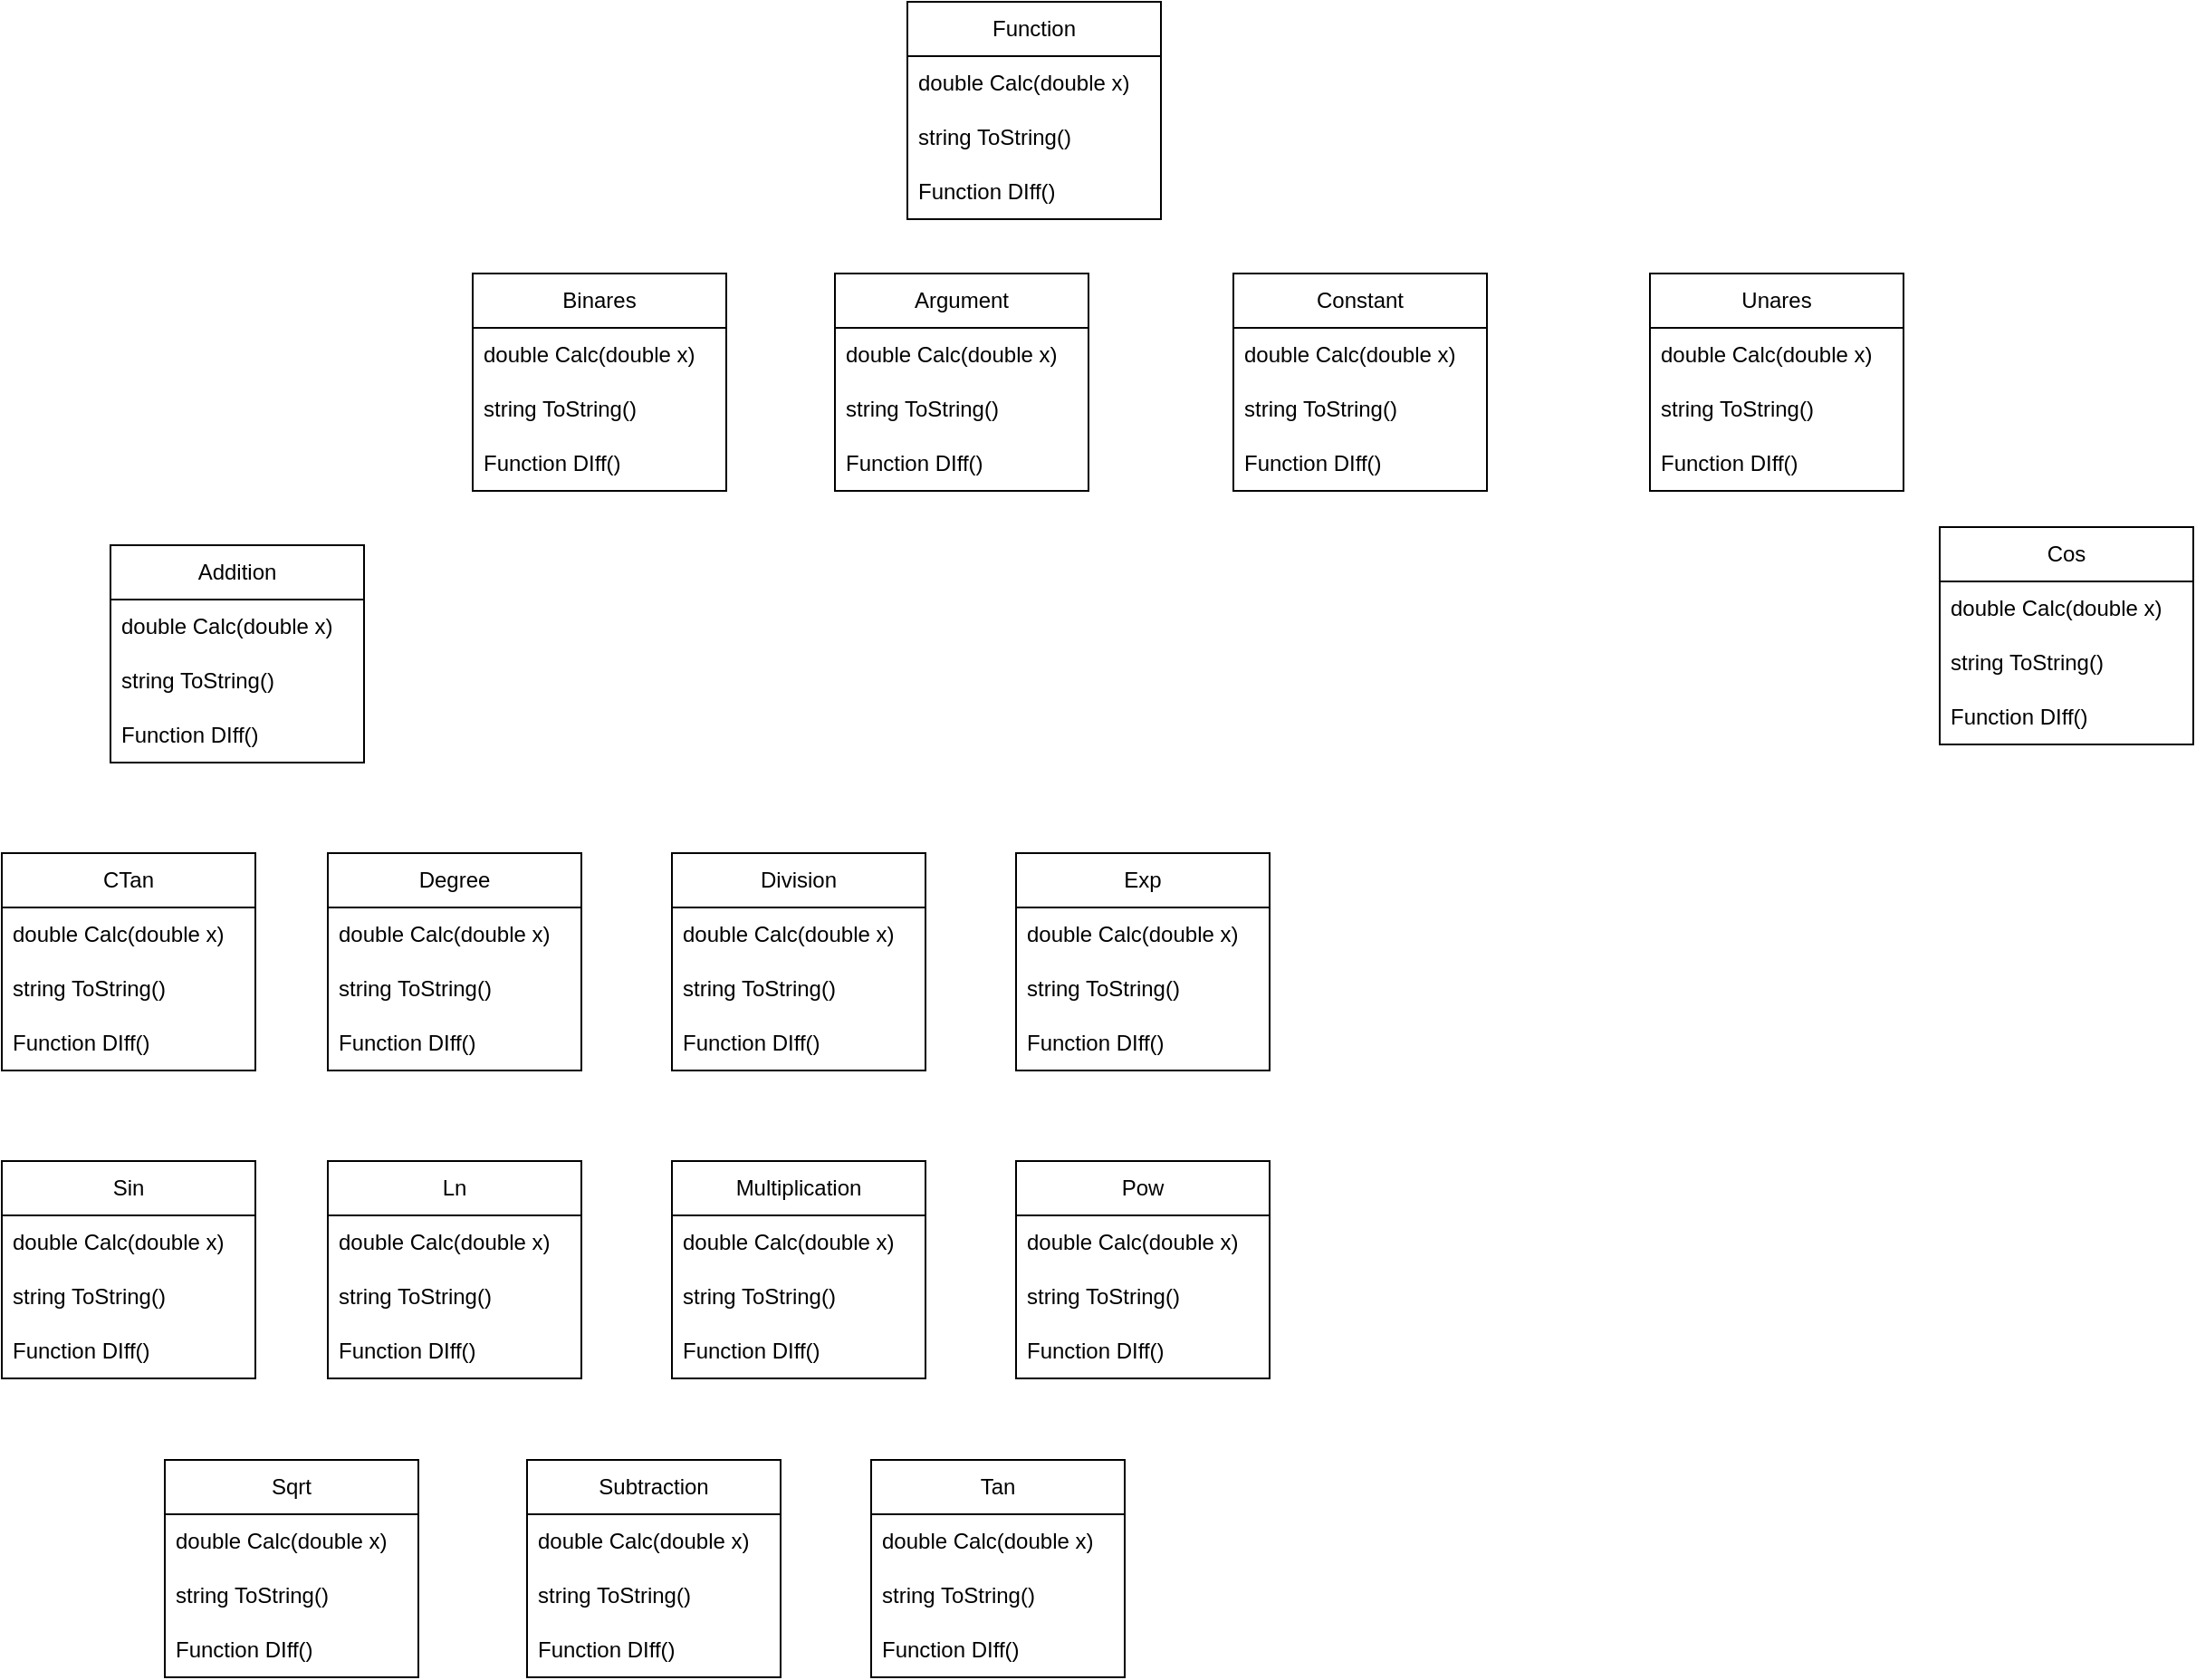<mxfile version="20.6.0" type="github">
  <diagram id="C5RBs43oDa-KdzZeNtuy" name="Page-1">
    <mxGraphModel dx="1284" dy="711" grid="1" gridSize="10" guides="1" tooltips="1" connect="1" arrows="1" fold="1" page="1" pageScale="1" pageWidth="3300" pageHeight="4681" math="0" shadow="0">
      <root>
        <mxCell id="WIyWlLk6GJQsqaUBKTNV-0" />
        <mxCell id="WIyWlLk6GJQsqaUBKTNV-1" parent="WIyWlLk6GJQsqaUBKTNV-0" />
        <mxCell id="Dm6N4KXVnRgXQXpw5M3M-0" value="Addition" style="swimlane;fontStyle=0;childLayout=stackLayout;horizontal=1;startSize=30;horizontalStack=0;resizeParent=1;resizeParentMax=0;resizeLast=0;collapsible=1;marginBottom=0;whiteSpace=wrap;html=1;" vertex="1" parent="WIyWlLk6GJQsqaUBKTNV-1">
          <mxGeometry x="140" y="320" width="140" height="120" as="geometry" />
        </mxCell>
        <mxCell id="Dm6N4KXVnRgXQXpw5M3M-1" value="double Calc(double x)" style="text;strokeColor=none;fillColor=none;align=left;verticalAlign=middle;spacingLeft=4;spacingRight=4;overflow=hidden;points=[[0,0.5],[1,0.5]];portConstraint=eastwest;rotatable=0;whiteSpace=wrap;html=1;" vertex="1" parent="Dm6N4KXVnRgXQXpw5M3M-0">
          <mxGeometry y="30" width="140" height="30" as="geometry" />
        </mxCell>
        <mxCell id="Dm6N4KXVnRgXQXpw5M3M-2" value="string ToString()" style="text;strokeColor=none;fillColor=none;align=left;verticalAlign=middle;spacingLeft=4;spacingRight=4;overflow=hidden;points=[[0,0.5],[1,0.5]];portConstraint=eastwest;rotatable=0;whiteSpace=wrap;html=1;" vertex="1" parent="Dm6N4KXVnRgXQXpw5M3M-0">
          <mxGeometry y="60" width="140" height="30" as="geometry" />
        </mxCell>
        <mxCell id="Dm6N4KXVnRgXQXpw5M3M-3" value="Function DIff()" style="text;strokeColor=none;fillColor=none;align=left;verticalAlign=middle;spacingLeft=4;spacingRight=4;overflow=hidden;points=[[0,0.5],[1,0.5]];portConstraint=eastwest;rotatable=0;whiteSpace=wrap;html=1;" vertex="1" parent="Dm6N4KXVnRgXQXpw5M3M-0">
          <mxGeometry y="90" width="140" height="30" as="geometry" />
        </mxCell>
        <mxCell id="Dm6N4KXVnRgXQXpw5M3M-25" value="Argument" style="swimlane;fontStyle=0;childLayout=stackLayout;horizontal=1;startSize=30;horizontalStack=0;resizeParent=1;resizeParentMax=0;resizeLast=0;collapsible=1;marginBottom=0;whiteSpace=wrap;html=1;" vertex="1" parent="WIyWlLk6GJQsqaUBKTNV-1">
          <mxGeometry x="540" y="170" width="140" height="120" as="geometry" />
        </mxCell>
        <mxCell id="Dm6N4KXVnRgXQXpw5M3M-26" value="double Calc(double x)" style="text;strokeColor=none;fillColor=none;align=left;verticalAlign=middle;spacingLeft=4;spacingRight=4;overflow=hidden;points=[[0,0.5],[1,0.5]];portConstraint=eastwest;rotatable=0;whiteSpace=wrap;html=1;" vertex="1" parent="Dm6N4KXVnRgXQXpw5M3M-25">
          <mxGeometry y="30" width="140" height="30" as="geometry" />
        </mxCell>
        <mxCell id="Dm6N4KXVnRgXQXpw5M3M-27" value="string ToString()" style="text;strokeColor=none;fillColor=none;align=left;verticalAlign=middle;spacingLeft=4;spacingRight=4;overflow=hidden;points=[[0,0.5],[1,0.5]];portConstraint=eastwest;rotatable=0;whiteSpace=wrap;html=1;" vertex="1" parent="Dm6N4KXVnRgXQXpw5M3M-25">
          <mxGeometry y="60" width="140" height="30" as="geometry" />
        </mxCell>
        <mxCell id="Dm6N4KXVnRgXQXpw5M3M-28" value="Function DIff()" style="text;strokeColor=none;fillColor=none;align=left;verticalAlign=middle;spacingLeft=4;spacingRight=4;overflow=hidden;points=[[0,0.5],[1,0.5]];portConstraint=eastwest;rotatable=0;whiteSpace=wrap;html=1;" vertex="1" parent="Dm6N4KXVnRgXQXpw5M3M-25">
          <mxGeometry y="90" width="140" height="30" as="geometry" />
        </mxCell>
        <mxCell id="Dm6N4KXVnRgXQXpw5M3M-29" value="Constant" style="swimlane;fontStyle=0;childLayout=stackLayout;horizontal=1;startSize=30;horizontalStack=0;resizeParent=1;resizeParentMax=0;resizeLast=0;collapsible=1;marginBottom=0;whiteSpace=wrap;html=1;" vertex="1" parent="WIyWlLk6GJQsqaUBKTNV-1">
          <mxGeometry x="760" y="170" width="140" height="120" as="geometry" />
        </mxCell>
        <mxCell id="Dm6N4KXVnRgXQXpw5M3M-30" value="double Calc(double x)" style="text;strokeColor=none;fillColor=none;align=left;verticalAlign=middle;spacingLeft=4;spacingRight=4;overflow=hidden;points=[[0,0.5],[1,0.5]];portConstraint=eastwest;rotatable=0;whiteSpace=wrap;html=1;" vertex="1" parent="Dm6N4KXVnRgXQXpw5M3M-29">
          <mxGeometry y="30" width="140" height="30" as="geometry" />
        </mxCell>
        <mxCell id="Dm6N4KXVnRgXQXpw5M3M-31" value="string ToString()" style="text;strokeColor=none;fillColor=none;align=left;verticalAlign=middle;spacingLeft=4;spacingRight=4;overflow=hidden;points=[[0,0.5],[1,0.5]];portConstraint=eastwest;rotatable=0;whiteSpace=wrap;html=1;" vertex="1" parent="Dm6N4KXVnRgXQXpw5M3M-29">
          <mxGeometry y="60" width="140" height="30" as="geometry" />
        </mxCell>
        <mxCell id="Dm6N4KXVnRgXQXpw5M3M-32" value="Function DIff()" style="text;strokeColor=none;fillColor=none;align=left;verticalAlign=middle;spacingLeft=4;spacingRight=4;overflow=hidden;points=[[0,0.5],[1,0.5]];portConstraint=eastwest;rotatable=0;whiteSpace=wrap;html=1;" vertex="1" parent="Dm6N4KXVnRgXQXpw5M3M-29">
          <mxGeometry y="90" width="140" height="30" as="geometry" />
        </mxCell>
        <mxCell id="Dm6N4KXVnRgXQXpw5M3M-33" value="Cos" style="swimlane;fontStyle=0;childLayout=stackLayout;horizontal=1;startSize=30;horizontalStack=0;resizeParent=1;resizeParentMax=0;resizeLast=0;collapsible=1;marginBottom=0;whiteSpace=wrap;html=1;" vertex="1" parent="WIyWlLk6GJQsqaUBKTNV-1">
          <mxGeometry x="1150" y="310" width="140" height="120" as="geometry" />
        </mxCell>
        <mxCell id="Dm6N4KXVnRgXQXpw5M3M-34" value="double Calc(double x)" style="text;strokeColor=none;fillColor=none;align=left;verticalAlign=middle;spacingLeft=4;spacingRight=4;overflow=hidden;points=[[0,0.5],[1,0.5]];portConstraint=eastwest;rotatable=0;whiteSpace=wrap;html=1;" vertex="1" parent="Dm6N4KXVnRgXQXpw5M3M-33">
          <mxGeometry y="30" width="140" height="30" as="geometry" />
        </mxCell>
        <mxCell id="Dm6N4KXVnRgXQXpw5M3M-35" value="string ToString()" style="text;strokeColor=none;fillColor=none;align=left;verticalAlign=middle;spacingLeft=4;spacingRight=4;overflow=hidden;points=[[0,0.5],[1,0.5]];portConstraint=eastwest;rotatable=0;whiteSpace=wrap;html=1;" vertex="1" parent="Dm6N4KXVnRgXQXpw5M3M-33">
          <mxGeometry y="60" width="140" height="30" as="geometry" />
        </mxCell>
        <mxCell id="Dm6N4KXVnRgXQXpw5M3M-36" value="Function DIff()" style="text;strokeColor=none;fillColor=none;align=left;verticalAlign=middle;spacingLeft=4;spacingRight=4;overflow=hidden;points=[[0,0.5],[1,0.5]];portConstraint=eastwest;rotatable=0;whiteSpace=wrap;html=1;" vertex="1" parent="Dm6N4KXVnRgXQXpw5M3M-33">
          <mxGeometry y="90" width="140" height="30" as="geometry" />
        </mxCell>
        <mxCell id="Dm6N4KXVnRgXQXpw5M3M-37" value="CTan" style="swimlane;fontStyle=0;childLayout=stackLayout;horizontal=1;startSize=30;horizontalStack=0;resizeParent=1;resizeParentMax=0;resizeLast=0;collapsible=1;marginBottom=0;whiteSpace=wrap;html=1;" vertex="1" parent="WIyWlLk6GJQsqaUBKTNV-1">
          <mxGeometry x="80" y="490" width="140" height="120" as="geometry" />
        </mxCell>
        <mxCell id="Dm6N4KXVnRgXQXpw5M3M-38" value="double Calc(double x)" style="text;strokeColor=none;fillColor=none;align=left;verticalAlign=middle;spacingLeft=4;spacingRight=4;overflow=hidden;points=[[0,0.5],[1,0.5]];portConstraint=eastwest;rotatable=0;whiteSpace=wrap;html=1;" vertex="1" parent="Dm6N4KXVnRgXQXpw5M3M-37">
          <mxGeometry y="30" width="140" height="30" as="geometry" />
        </mxCell>
        <mxCell id="Dm6N4KXVnRgXQXpw5M3M-39" value="string ToString()" style="text;strokeColor=none;fillColor=none;align=left;verticalAlign=middle;spacingLeft=4;spacingRight=4;overflow=hidden;points=[[0,0.5],[1,0.5]];portConstraint=eastwest;rotatable=0;whiteSpace=wrap;html=1;" vertex="1" parent="Dm6N4KXVnRgXQXpw5M3M-37">
          <mxGeometry y="60" width="140" height="30" as="geometry" />
        </mxCell>
        <mxCell id="Dm6N4KXVnRgXQXpw5M3M-40" value="Function DIff()" style="text;strokeColor=none;fillColor=none;align=left;verticalAlign=middle;spacingLeft=4;spacingRight=4;overflow=hidden;points=[[0,0.5],[1,0.5]];portConstraint=eastwest;rotatable=0;whiteSpace=wrap;html=1;" vertex="1" parent="Dm6N4KXVnRgXQXpw5M3M-37">
          <mxGeometry y="90" width="140" height="30" as="geometry" />
        </mxCell>
        <mxCell id="Dm6N4KXVnRgXQXpw5M3M-41" value="Degree" style="swimlane;fontStyle=0;childLayout=stackLayout;horizontal=1;startSize=30;horizontalStack=0;resizeParent=1;resizeParentMax=0;resizeLast=0;collapsible=1;marginBottom=0;whiteSpace=wrap;html=1;" vertex="1" parent="WIyWlLk6GJQsqaUBKTNV-1">
          <mxGeometry x="260" y="490" width="140" height="120" as="geometry" />
        </mxCell>
        <mxCell id="Dm6N4KXVnRgXQXpw5M3M-42" value="double Calc(double x)" style="text;strokeColor=none;fillColor=none;align=left;verticalAlign=middle;spacingLeft=4;spacingRight=4;overflow=hidden;points=[[0,0.5],[1,0.5]];portConstraint=eastwest;rotatable=0;whiteSpace=wrap;html=1;" vertex="1" parent="Dm6N4KXVnRgXQXpw5M3M-41">
          <mxGeometry y="30" width="140" height="30" as="geometry" />
        </mxCell>
        <mxCell id="Dm6N4KXVnRgXQXpw5M3M-43" value="string ToString()" style="text;strokeColor=none;fillColor=none;align=left;verticalAlign=middle;spacingLeft=4;spacingRight=4;overflow=hidden;points=[[0,0.5],[1,0.5]];portConstraint=eastwest;rotatable=0;whiteSpace=wrap;html=1;" vertex="1" parent="Dm6N4KXVnRgXQXpw5M3M-41">
          <mxGeometry y="60" width="140" height="30" as="geometry" />
        </mxCell>
        <mxCell id="Dm6N4KXVnRgXQXpw5M3M-44" value="Function DIff()" style="text;strokeColor=none;fillColor=none;align=left;verticalAlign=middle;spacingLeft=4;spacingRight=4;overflow=hidden;points=[[0,0.5],[1,0.5]];portConstraint=eastwest;rotatable=0;whiteSpace=wrap;html=1;" vertex="1" parent="Dm6N4KXVnRgXQXpw5M3M-41">
          <mxGeometry y="90" width="140" height="30" as="geometry" />
        </mxCell>
        <mxCell id="Dm6N4KXVnRgXQXpw5M3M-45" value="Division" style="swimlane;fontStyle=0;childLayout=stackLayout;horizontal=1;startSize=30;horizontalStack=0;resizeParent=1;resizeParentMax=0;resizeLast=0;collapsible=1;marginBottom=0;whiteSpace=wrap;html=1;" vertex="1" parent="WIyWlLk6GJQsqaUBKTNV-1">
          <mxGeometry x="450" y="490" width="140" height="120" as="geometry" />
        </mxCell>
        <mxCell id="Dm6N4KXVnRgXQXpw5M3M-46" value="double Calc(double x)" style="text;strokeColor=none;fillColor=none;align=left;verticalAlign=middle;spacingLeft=4;spacingRight=4;overflow=hidden;points=[[0,0.5],[1,0.5]];portConstraint=eastwest;rotatable=0;whiteSpace=wrap;html=1;" vertex="1" parent="Dm6N4KXVnRgXQXpw5M3M-45">
          <mxGeometry y="30" width="140" height="30" as="geometry" />
        </mxCell>
        <mxCell id="Dm6N4KXVnRgXQXpw5M3M-47" value="string ToString()" style="text;strokeColor=none;fillColor=none;align=left;verticalAlign=middle;spacingLeft=4;spacingRight=4;overflow=hidden;points=[[0,0.5],[1,0.5]];portConstraint=eastwest;rotatable=0;whiteSpace=wrap;html=1;" vertex="1" parent="Dm6N4KXVnRgXQXpw5M3M-45">
          <mxGeometry y="60" width="140" height="30" as="geometry" />
        </mxCell>
        <mxCell id="Dm6N4KXVnRgXQXpw5M3M-48" value="Function DIff()" style="text;strokeColor=none;fillColor=none;align=left;verticalAlign=middle;spacingLeft=4;spacingRight=4;overflow=hidden;points=[[0,0.5],[1,0.5]];portConstraint=eastwest;rotatable=0;whiteSpace=wrap;html=1;" vertex="1" parent="Dm6N4KXVnRgXQXpw5M3M-45">
          <mxGeometry y="90" width="140" height="30" as="geometry" />
        </mxCell>
        <mxCell id="Dm6N4KXVnRgXQXpw5M3M-49" value="Exp" style="swimlane;fontStyle=0;childLayout=stackLayout;horizontal=1;startSize=30;horizontalStack=0;resizeParent=1;resizeParentMax=0;resizeLast=0;collapsible=1;marginBottom=0;whiteSpace=wrap;html=1;" vertex="1" parent="WIyWlLk6GJQsqaUBKTNV-1">
          <mxGeometry x="640" y="490" width="140" height="120" as="geometry" />
        </mxCell>
        <mxCell id="Dm6N4KXVnRgXQXpw5M3M-50" value="double Calc(double x)" style="text;strokeColor=none;fillColor=none;align=left;verticalAlign=middle;spacingLeft=4;spacingRight=4;overflow=hidden;points=[[0,0.5],[1,0.5]];portConstraint=eastwest;rotatable=0;whiteSpace=wrap;html=1;" vertex="1" parent="Dm6N4KXVnRgXQXpw5M3M-49">
          <mxGeometry y="30" width="140" height="30" as="geometry" />
        </mxCell>
        <mxCell id="Dm6N4KXVnRgXQXpw5M3M-51" value="string ToString()" style="text;strokeColor=none;fillColor=none;align=left;verticalAlign=middle;spacingLeft=4;spacingRight=4;overflow=hidden;points=[[0,0.5],[1,0.5]];portConstraint=eastwest;rotatable=0;whiteSpace=wrap;html=1;" vertex="1" parent="Dm6N4KXVnRgXQXpw5M3M-49">
          <mxGeometry y="60" width="140" height="30" as="geometry" />
        </mxCell>
        <mxCell id="Dm6N4KXVnRgXQXpw5M3M-52" value="Function DIff()" style="text;strokeColor=none;fillColor=none;align=left;verticalAlign=middle;spacingLeft=4;spacingRight=4;overflow=hidden;points=[[0,0.5],[1,0.5]];portConstraint=eastwest;rotatable=0;whiteSpace=wrap;html=1;" vertex="1" parent="Dm6N4KXVnRgXQXpw5M3M-49">
          <mxGeometry y="90" width="140" height="30" as="geometry" />
        </mxCell>
        <mxCell id="Dm6N4KXVnRgXQXpw5M3M-53" value="Function" style="swimlane;fontStyle=0;childLayout=stackLayout;horizontal=1;startSize=30;horizontalStack=0;resizeParent=1;resizeParentMax=0;resizeLast=0;collapsible=1;marginBottom=0;whiteSpace=wrap;html=1;" vertex="1" parent="WIyWlLk6GJQsqaUBKTNV-1">
          <mxGeometry x="580" y="20" width="140" height="120" as="geometry" />
        </mxCell>
        <mxCell id="Dm6N4KXVnRgXQXpw5M3M-54" value="double Calc(double x)" style="text;strokeColor=none;fillColor=none;align=left;verticalAlign=middle;spacingLeft=4;spacingRight=4;overflow=hidden;points=[[0,0.5],[1,0.5]];portConstraint=eastwest;rotatable=0;whiteSpace=wrap;html=1;" vertex="1" parent="Dm6N4KXVnRgXQXpw5M3M-53">
          <mxGeometry y="30" width="140" height="30" as="geometry" />
        </mxCell>
        <mxCell id="Dm6N4KXVnRgXQXpw5M3M-55" value="string ToString()" style="text;strokeColor=none;fillColor=none;align=left;verticalAlign=middle;spacingLeft=4;spacingRight=4;overflow=hidden;points=[[0,0.5],[1,0.5]];portConstraint=eastwest;rotatable=0;whiteSpace=wrap;html=1;" vertex="1" parent="Dm6N4KXVnRgXQXpw5M3M-53">
          <mxGeometry y="60" width="140" height="30" as="geometry" />
        </mxCell>
        <mxCell id="Dm6N4KXVnRgXQXpw5M3M-56" value="Function DIff()" style="text;strokeColor=none;fillColor=none;align=left;verticalAlign=middle;spacingLeft=4;spacingRight=4;overflow=hidden;points=[[0,0.5],[1,0.5]];portConstraint=eastwest;rotatable=0;whiteSpace=wrap;html=1;" vertex="1" parent="Dm6N4KXVnRgXQXpw5M3M-53">
          <mxGeometry y="90" width="140" height="30" as="geometry" />
        </mxCell>
        <mxCell id="Dm6N4KXVnRgXQXpw5M3M-57" value="Ln" style="swimlane;fontStyle=0;childLayout=stackLayout;horizontal=1;startSize=30;horizontalStack=0;resizeParent=1;resizeParentMax=0;resizeLast=0;collapsible=1;marginBottom=0;whiteSpace=wrap;html=1;" vertex="1" parent="WIyWlLk6GJQsqaUBKTNV-1">
          <mxGeometry x="260" y="660" width="140" height="120" as="geometry" />
        </mxCell>
        <mxCell id="Dm6N4KXVnRgXQXpw5M3M-58" value="double Calc(double x)" style="text;strokeColor=none;fillColor=none;align=left;verticalAlign=middle;spacingLeft=4;spacingRight=4;overflow=hidden;points=[[0,0.5],[1,0.5]];portConstraint=eastwest;rotatable=0;whiteSpace=wrap;html=1;" vertex="1" parent="Dm6N4KXVnRgXQXpw5M3M-57">
          <mxGeometry y="30" width="140" height="30" as="geometry" />
        </mxCell>
        <mxCell id="Dm6N4KXVnRgXQXpw5M3M-59" value="string ToString()" style="text;strokeColor=none;fillColor=none;align=left;verticalAlign=middle;spacingLeft=4;spacingRight=4;overflow=hidden;points=[[0,0.5],[1,0.5]];portConstraint=eastwest;rotatable=0;whiteSpace=wrap;html=1;" vertex="1" parent="Dm6N4KXVnRgXQXpw5M3M-57">
          <mxGeometry y="60" width="140" height="30" as="geometry" />
        </mxCell>
        <mxCell id="Dm6N4KXVnRgXQXpw5M3M-60" value="Function DIff()" style="text;strokeColor=none;fillColor=none;align=left;verticalAlign=middle;spacingLeft=4;spacingRight=4;overflow=hidden;points=[[0,0.5],[1,0.5]];portConstraint=eastwest;rotatable=0;whiteSpace=wrap;html=1;" vertex="1" parent="Dm6N4KXVnRgXQXpw5M3M-57">
          <mxGeometry y="90" width="140" height="30" as="geometry" />
        </mxCell>
        <mxCell id="Dm6N4KXVnRgXQXpw5M3M-61" value="Multiplication" style="swimlane;fontStyle=0;childLayout=stackLayout;horizontal=1;startSize=30;horizontalStack=0;resizeParent=1;resizeParentMax=0;resizeLast=0;collapsible=1;marginBottom=0;whiteSpace=wrap;html=1;" vertex="1" parent="WIyWlLk6GJQsqaUBKTNV-1">
          <mxGeometry x="450" y="660" width="140" height="120" as="geometry" />
        </mxCell>
        <mxCell id="Dm6N4KXVnRgXQXpw5M3M-62" value="double Calc(double x)" style="text;strokeColor=none;fillColor=none;align=left;verticalAlign=middle;spacingLeft=4;spacingRight=4;overflow=hidden;points=[[0,0.5],[1,0.5]];portConstraint=eastwest;rotatable=0;whiteSpace=wrap;html=1;" vertex="1" parent="Dm6N4KXVnRgXQXpw5M3M-61">
          <mxGeometry y="30" width="140" height="30" as="geometry" />
        </mxCell>
        <mxCell id="Dm6N4KXVnRgXQXpw5M3M-63" value="string ToString()" style="text;strokeColor=none;fillColor=none;align=left;verticalAlign=middle;spacingLeft=4;spacingRight=4;overflow=hidden;points=[[0,0.5],[1,0.5]];portConstraint=eastwest;rotatable=0;whiteSpace=wrap;html=1;" vertex="1" parent="Dm6N4KXVnRgXQXpw5M3M-61">
          <mxGeometry y="60" width="140" height="30" as="geometry" />
        </mxCell>
        <mxCell id="Dm6N4KXVnRgXQXpw5M3M-64" value="Function DIff()" style="text;strokeColor=none;fillColor=none;align=left;verticalAlign=middle;spacingLeft=4;spacingRight=4;overflow=hidden;points=[[0,0.5],[1,0.5]];portConstraint=eastwest;rotatable=0;whiteSpace=wrap;html=1;" vertex="1" parent="Dm6N4KXVnRgXQXpw5M3M-61">
          <mxGeometry y="90" width="140" height="30" as="geometry" />
        </mxCell>
        <mxCell id="Dm6N4KXVnRgXQXpw5M3M-65" value="Pow" style="swimlane;fontStyle=0;childLayout=stackLayout;horizontal=1;startSize=30;horizontalStack=0;resizeParent=1;resizeParentMax=0;resizeLast=0;collapsible=1;marginBottom=0;whiteSpace=wrap;html=1;" vertex="1" parent="WIyWlLk6GJQsqaUBKTNV-1">
          <mxGeometry x="640" y="660" width="140" height="120" as="geometry" />
        </mxCell>
        <mxCell id="Dm6N4KXVnRgXQXpw5M3M-66" value="double Calc(double x)" style="text;strokeColor=none;fillColor=none;align=left;verticalAlign=middle;spacingLeft=4;spacingRight=4;overflow=hidden;points=[[0,0.5],[1,0.5]];portConstraint=eastwest;rotatable=0;whiteSpace=wrap;html=1;" vertex="1" parent="Dm6N4KXVnRgXQXpw5M3M-65">
          <mxGeometry y="30" width="140" height="30" as="geometry" />
        </mxCell>
        <mxCell id="Dm6N4KXVnRgXQXpw5M3M-67" value="string ToString()" style="text;strokeColor=none;fillColor=none;align=left;verticalAlign=middle;spacingLeft=4;spacingRight=4;overflow=hidden;points=[[0,0.5],[1,0.5]];portConstraint=eastwest;rotatable=0;whiteSpace=wrap;html=1;" vertex="1" parent="Dm6N4KXVnRgXQXpw5M3M-65">
          <mxGeometry y="60" width="140" height="30" as="geometry" />
        </mxCell>
        <mxCell id="Dm6N4KXVnRgXQXpw5M3M-68" value="Function DIff()" style="text;strokeColor=none;fillColor=none;align=left;verticalAlign=middle;spacingLeft=4;spacingRight=4;overflow=hidden;points=[[0,0.5],[1,0.5]];portConstraint=eastwest;rotatable=0;whiteSpace=wrap;html=1;" vertex="1" parent="Dm6N4KXVnRgXQXpw5M3M-65">
          <mxGeometry y="90" width="140" height="30" as="geometry" />
        </mxCell>
        <mxCell id="Dm6N4KXVnRgXQXpw5M3M-69" value="Sin" style="swimlane;fontStyle=0;childLayout=stackLayout;horizontal=1;startSize=30;horizontalStack=0;resizeParent=1;resizeParentMax=0;resizeLast=0;collapsible=1;marginBottom=0;whiteSpace=wrap;html=1;" vertex="1" parent="WIyWlLk6GJQsqaUBKTNV-1">
          <mxGeometry x="80" y="660" width="140" height="120" as="geometry" />
        </mxCell>
        <mxCell id="Dm6N4KXVnRgXQXpw5M3M-70" value="double Calc(double x)" style="text;strokeColor=none;fillColor=none;align=left;verticalAlign=middle;spacingLeft=4;spacingRight=4;overflow=hidden;points=[[0,0.5],[1,0.5]];portConstraint=eastwest;rotatable=0;whiteSpace=wrap;html=1;" vertex="1" parent="Dm6N4KXVnRgXQXpw5M3M-69">
          <mxGeometry y="30" width="140" height="30" as="geometry" />
        </mxCell>
        <mxCell id="Dm6N4KXVnRgXQXpw5M3M-71" value="string ToString()" style="text;strokeColor=none;fillColor=none;align=left;verticalAlign=middle;spacingLeft=4;spacingRight=4;overflow=hidden;points=[[0,0.5],[1,0.5]];portConstraint=eastwest;rotatable=0;whiteSpace=wrap;html=1;" vertex="1" parent="Dm6N4KXVnRgXQXpw5M3M-69">
          <mxGeometry y="60" width="140" height="30" as="geometry" />
        </mxCell>
        <mxCell id="Dm6N4KXVnRgXQXpw5M3M-72" value="Function DIff()" style="text;strokeColor=none;fillColor=none;align=left;verticalAlign=middle;spacingLeft=4;spacingRight=4;overflow=hidden;points=[[0,0.5],[1,0.5]];portConstraint=eastwest;rotatable=0;whiteSpace=wrap;html=1;" vertex="1" parent="Dm6N4KXVnRgXQXpw5M3M-69">
          <mxGeometry y="90" width="140" height="30" as="geometry" />
        </mxCell>
        <mxCell id="Dm6N4KXVnRgXQXpw5M3M-73" value="Sqrt" style="swimlane;fontStyle=0;childLayout=stackLayout;horizontal=1;startSize=30;horizontalStack=0;resizeParent=1;resizeParentMax=0;resizeLast=0;collapsible=1;marginBottom=0;whiteSpace=wrap;html=1;" vertex="1" parent="WIyWlLk6GJQsqaUBKTNV-1">
          <mxGeometry x="170" y="825" width="140" height="120" as="geometry" />
        </mxCell>
        <mxCell id="Dm6N4KXVnRgXQXpw5M3M-74" value="double Calc(double x)" style="text;strokeColor=none;fillColor=none;align=left;verticalAlign=middle;spacingLeft=4;spacingRight=4;overflow=hidden;points=[[0,0.5],[1,0.5]];portConstraint=eastwest;rotatable=0;whiteSpace=wrap;html=1;" vertex="1" parent="Dm6N4KXVnRgXQXpw5M3M-73">
          <mxGeometry y="30" width="140" height="30" as="geometry" />
        </mxCell>
        <mxCell id="Dm6N4KXVnRgXQXpw5M3M-75" value="string ToString()" style="text;strokeColor=none;fillColor=none;align=left;verticalAlign=middle;spacingLeft=4;spacingRight=4;overflow=hidden;points=[[0,0.5],[1,0.5]];portConstraint=eastwest;rotatable=0;whiteSpace=wrap;html=1;" vertex="1" parent="Dm6N4KXVnRgXQXpw5M3M-73">
          <mxGeometry y="60" width="140" height="30" as="geometry" />
        </mxCell>
        <mxCell id="Dm6N4KXVnRgXQXpw5M3M-76" value="Function DIff()" style="text;strokeColor=none;fillColor=none;align=left;verticalAlign=middle;spacingLeft=4;spacingRight=4;overflow=hidden;points=[[0,0.5],[1,0.5]];portConstraint=eastwest;rotatable=0;whiteSpace=wrap;html=1;" vertex="1" parent="Dm6N4KXVnRgXQXpw5M3M-73">
          <mxGeometry y="90" width="140" height="30" as="geometry" />
        </mxCell>
        <mxCell id="Dm6N4KXVnRgXQXpw5M3M-77" value="Subtraction" style="swimlane;fontStyle=0;childLayout=stackLayout;horizontal=1;startSize=30;horizontalStack=0;resizeParent=1;resizeParentMax=0;resizeLast=0;collapsible=1;marginBottom=0;whiteSpace=wrap;html=1;" vertex="1" parent="WIyWlLk6GJQsqaUBKTNV-1">
          <mxGeometry x="370" y="825" width="140" height="120" as="geometry" />
        </mxCell>
        <mxCell id="Dm6N4KXVnRgXQXpw5M3M-78" value="double Calc(double x)" style="text;strokeColor=none;fillColor=none;align=left;verticalAlign=middle;spacingLeft=4;spacingRight=4;overflow=hidden;points=[[0,0.5],[1,0.5]];portConstraint=eastwest;rotatable=0;whiteSpace=wrap;html=1;" vertex="1" parent="Dm6N4KXVnRgXQXpw5M3M-77">
          <mxGeometry y="30" width="140" height="30" as="geometry" />
        </mxCell>
        <mxCell id="Dm6N4KXVnRgXQXpw5M3M-79" value="string ToString()" style="text;strokeColor=none;fillColor=none;align=left;verticalAlign=middle;spacingLeft=4;spacingRight=4;overflow=hidden;points=[[0,0.5],[1,0.5]];portConstraint=eastwest;rotatable=0;whiteSpace=wrap;html=1;" vertex="1" parent="Dm6N4KXVnRgXQXpw5M3M-77">
          <mxGeometry y="60" width="140" height="30" as="geometry" />
        </mxCell>
        <mxCell id="Dm6N4KXVnRgXQXpw5M3M-80" value="Function DIff()" style="text;strokeColor=none;fillColor=none;align=left;verticalAlign=middle;spacingLeft=4;spacingRight=4;overflow=hidden;points=[[0,0.5],[1,0.5]];portConstraint=eastwest;rotatable=0;whiteSpace=wrap;html=1;" vertex="1" parent="Dm6N4KXVnRgXQXpw5M3M-77">
          <mxGeometry y="90" width="140" height="30" as="geometry" />
        </mxCell>
        <mxCell id="Dm6N4KXVnRgXQXpw5M3M-81" value="Tan" style="swimlane;fontStyle=0;childLayout=stackLayout;horizontal=1;startSize=30;horizontalStack=0;resizeParent=1;resizeParentMax=0;resizeLast=0;collapsible=1;marginBottom=0;whiteSpace=wrap;html=1;" vertex="1" parent="WIyWlLk6GJQsqaUBKTNV-1">
          <mxGeometry x="560" y="825" width="140" height="120" as="geometry" />
        </mxCell>
        <mxCell id="Dm6N4KXVnRgXQXpw5M3M-82" value="double Calc(double x)" style="text;strokeColor=none;fillColor=none;align=left;verticalAlign=middle;spacingLeft=4;spacingRight=4;overflow=hidden;points=[[0,0.5],[1,0.5]];portConstraint=eastwest;rotatable=0;whiteSpace=wrap;html=1;" vertex="1" parent="Dm6N4KXVnRgXQXpw5M3M-81">
          <mxGeometry y="30" width="140" height="30" as="geometry" />
        </mxCell>
        <mxCell id="Dm6N4KXVnRgXQXpw5M3M-83" value="string ToString()" style="text;strokeColor=none;fillColor=none;align=left;verticalAlign=middle;spacingLeft=4;spacingRight=4;overflow=hidden;points=[[0,0.5],[1,0.5]];portConstraint=eastwest;rotatable=0;whiteSpace=wrap;html=1;" vertex="1" parent="Dm6N4KXVnRgXQXpw5M3M-81">
          <mxGeometry y="60" width="140" height="30" as="geometry" />
        </mxCell>
        <mxCell id="Dm6N4KXVnRgXQXpw5M3M-84" value="Function DIff()" style="text;strokeColor=none;fillColor=none;align=left;verticalAlign=middle;spacingLeft=4;spacingRight=4;overflow=hidden;points=[[0,0.5],[1,0.5]];portConstraint=eastwest;rotatable=0;whiteSpace=wrap;html=1;" vertex="1" parent="Dm6N4KXVnRgXQXpw5M3M-81">
          <mxGeometry y="90" width="140" height="30" as="geometry" />
        </mxCell>
        <mxCell id="Dm6N4KXVnRgXQXpw5M3M-85" value="Binares" style="swimlane;fontStyle=0;childLayout=stackLayout;horizontal=1;startSize=30;horizontalStack=0;resizeParent=1;resizeParentMax=0;resizeLast=0;collapsible=1;marginBottom=0;whiteSpace=wrap;html=1;" vertex="1" parent="WIyWlLk6GJQsqaUBKTNV-1">
          <mxGeometry x="340" y="170" width="140" height="120" as="geometry" />
        </mxCell>
        <mxCell id="Dm6N4KXVnRgXQXpw5M3M-86" value="double Calc(double x)" style="text;strokeColor=none;fillColor=none;align=left;verticalAlign=middle;spacingLeft=4;spacingRight=4;overflow=hidden;points=[[0,0.5],[1,0.5]];portConstraint=eastwest;rotatable=0;whiteSpace=wrap;html=1;" vertex="1" parent="Dm6N4KXVnRgXQXpw5M3M-85">
          <mxGeometry y="30" width="140" height="30" as="geometry" />
        </mxCell>
        <mxCell id="Dm6N4KXVnRgXQXpw5M3M-87" value="string ToString()" style="text;strokeColor=none;fillColor=none;align=left;verticalAlign=middle;spacingLeft=4;spacingRight=4;overflow=hidden;points=[[0,0.5],[1,0.5]];portConstraint=eastwest;rotatable=0;whiteSpace=wrap;html=1;" vertex="1" parent="Dm6N4KXVnRgXQXpw5M3M-85">
          <mxGeometry y="60" width="140" height="30" as="geometry" />
        </mxCell>
        <mxCell id="Dm6N4KXVnRgXQXpw5M3M-88" value="Function DIff()" style="text;strokeColor=none;fillColor=none;align=left;verticalAlign=middle;spacingLeft=4;spacingRight=4;overflow=hidden;points=[[0,0.5],[1,0.5]];portConstraint=eastwest;rotatable=0;whiteSpace=wrap;html=1;" vertex="1" parent="Dm6N4KXVnRgXQXpw5M3M-85">
          <mxGeometry y="90" width="140" height="30" as="geometry" />
        </mxCell>
        <mxCell id="Dm6N4KXVnRgXQXpw5M3M-89" value="Unares" style="swimlane;fontStyle=0;childLayout=stackLayout;horizontal=1;startSize=30;horizontalStack=0;resizeParent=1;resizeParentMax=0;resizeLast=0;collapsible=1;marginBottom=0;whiteSpace=wrap;html=1;" vertex="1" parent="WIyWlLk6GJQsqaUBKTNV-1">
          <mxGeometry x="990" y="170" width="140" height="120" as="geometry" />
        </mxCell>
        <mxCell id="Dm6N4KXVnRgXQXpw5M3M-90" value="double Calc(double x)" style="text;strokeColor=none;fillColor=none;align=left;verticalAlign=middle;spacingLeft=4;spacingRight=4;overflow=hidden;points=[[0,0.5],[1,0.5]];portConstraint=eastwest;rotatable=0;whiteSpace=wrap;html=1;" vertex="1" parent="Dm6N4KXVnRgXQXpw5M3M-89">
          <mxGeometry y="30" width="140" height="30" as="geometry" />
        </mxCell>
        <mxCell id="Dm6N4KXVnRgXQXpw5M3M-91" value="string ToString()" style="text;strokeColor=none;fillColor=none;align=left;verticalAlign=middle;spacingLeft=4;spacingRight=4;overflow=hidden;points=[[0,0.5],[1,0.5]];portConstraint=eastwest;rotatable=0;whiteSpace=wrap;html=1;" vertex="1" parent="Dm6N4KXVnRgXQXpw5M3M-89">
          <mxGeometry y="60" width="140" height="30" as="geometry" />
        </mxCell>
        <mxCell id="Dm6N4KXVnRgXQXpw5M3M-92" value="Function DIff()" style="text;strokeColor=none;fillColor=none;align=left;verticalAlign=middle;spacingLeft=4;spacingRight=4;overflow=hidden;points=[[0,0.5],[1,0.5]];portConstraint=eastwest;rotatable=0;whiteSpace=wrap;html=1;" vertex="1" parent="Dm6N4KXVnRgXQXpw5M3M-89">
          <mxGeometry y="90" width="140" height="30" as="geometry" />
        </mxCell>
      </root>
    </mxGraphModel>
  </diagram>
</mxfile>
